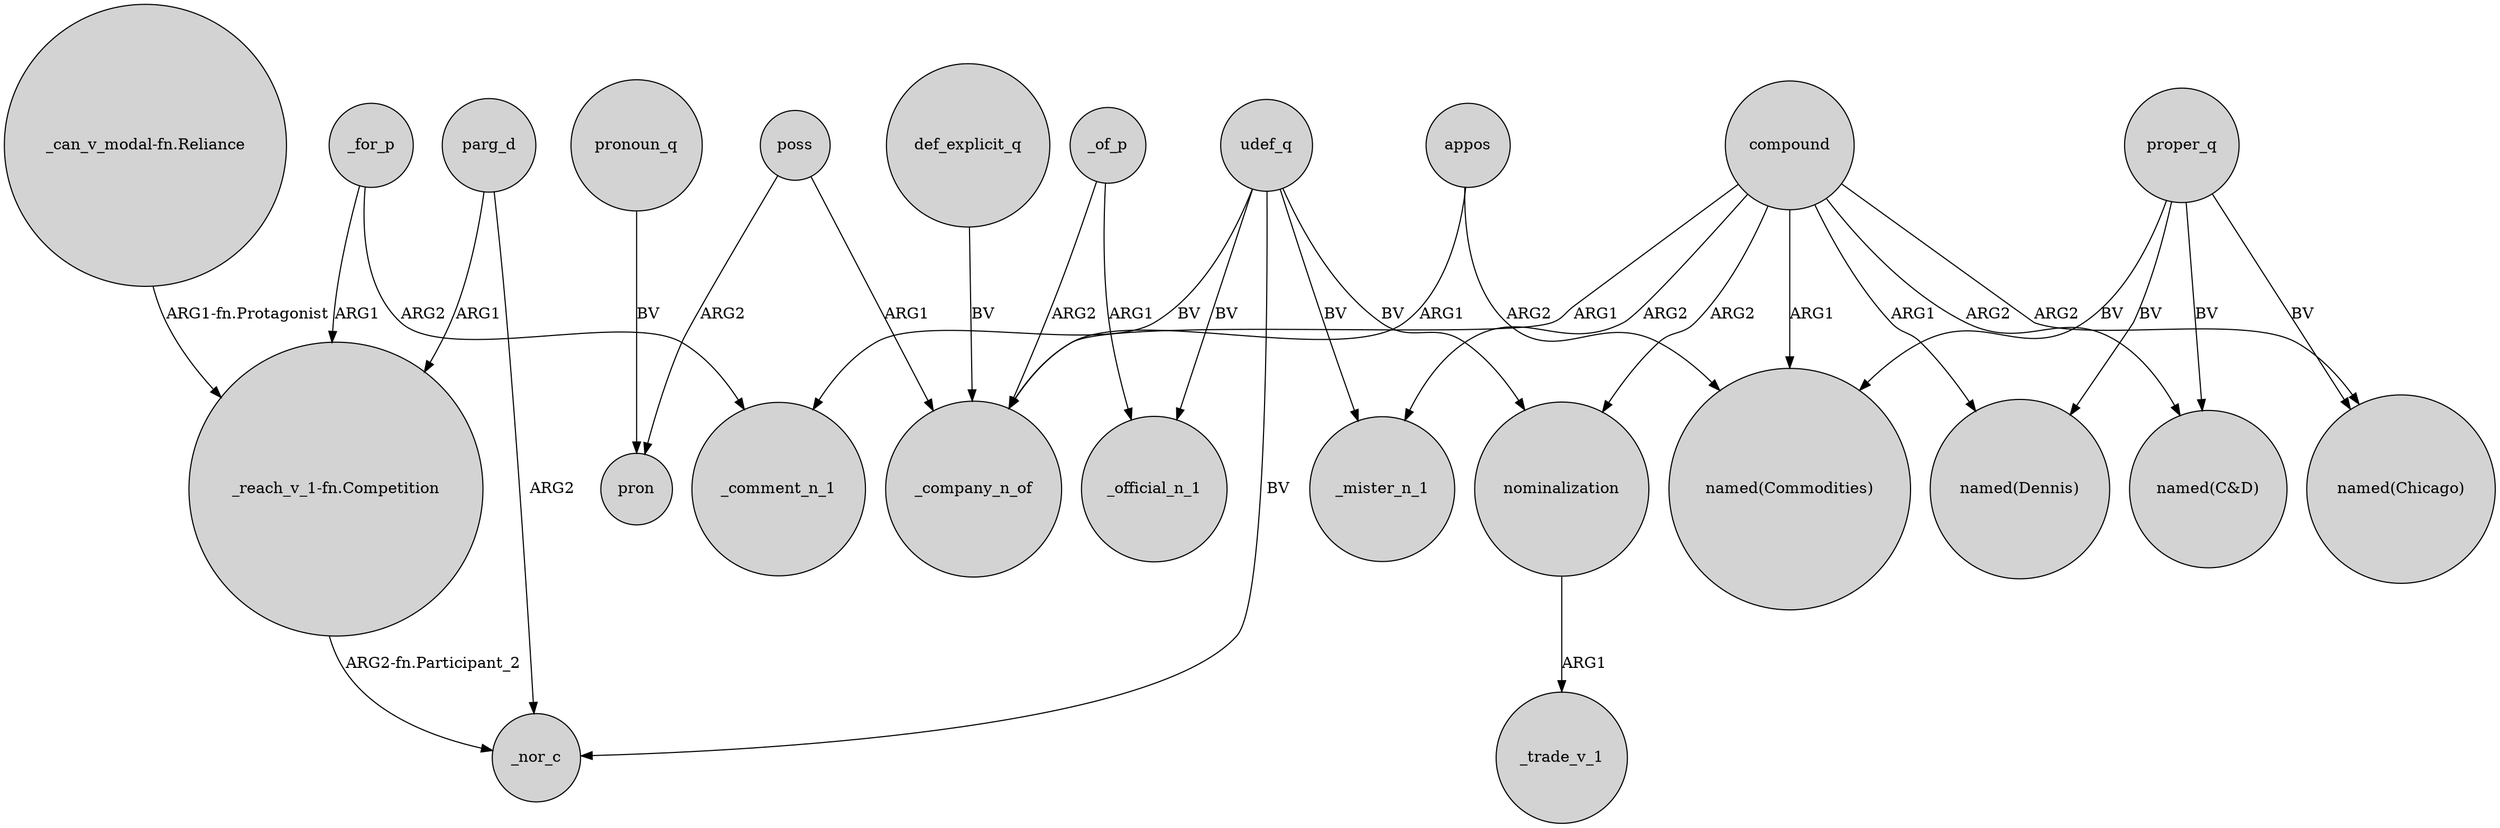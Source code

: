 digraph {
	node [shape=circle style=filled]
	appos -> "named(Commodities)" [label=ARG2]
	compound -> _mister_n_1 [label=ARG2]
	compound -> "named(C&D)" [label=ARG2]
	_of_p -> _official_n_1 [label=ARG1]
	udef_q -> _nor_c [label=BV]
	parg_d -> "_reach_v_1-fn.Competition" [label=ARG1]
	_for_p -> _comment_n_1 [label=ARG2]
	udef_q -> nominalization [label=BV]
	proper_q -> "named(Commodities)" [label=BV]
	compound -> _company_n_of [label=ARG1]
	udef_q -> _mister_n_1 [label=BV]
	"_can_v_modal-fn.Reliance" -> "_reach_v_1-fn.Competition" [label="ARG1-fn.Protagonist"]
	compound -> "named(Commodities)" [label=ARG1]
	_for_p -> "_reach_v_1-fn.Competition" [label=ARG1]
	compound -> nominalization [label=ARG2]
	pronoun_q -> pron [label=BV]
	poss -> pron [label=ARG2]
	proper_q -> "named(Chicago)" [label=BV]
	compound -> "named(Chicago)" [label=ARG2]
	proper_q -> "named(C&D)" [label=BV]
	compound -> "named(Dennis)" [label=ARG1]
	appos -> _company_n_of [label=ARG1]
	"_reach_v_1-fn.Competition" -> _nor_c [label="ARG2-fn.Participant_2"]
	_of_p -> _company_n_of [label=ARG2]
	proper_q -> "named(Dennis)" [label=BV]
	udef_q -> _official_n_1 [label=BV]
	udef_q -> _comment_n_1 [label=BV]
	poss -> _company_n_of [label=ARG1]
	def_explicit_q -> _company_n_of [label=BV]
	nominalization -> _trade_v_1 [label=ARG1]
	parg_d -> _nor_c [label=ARG2]
}
